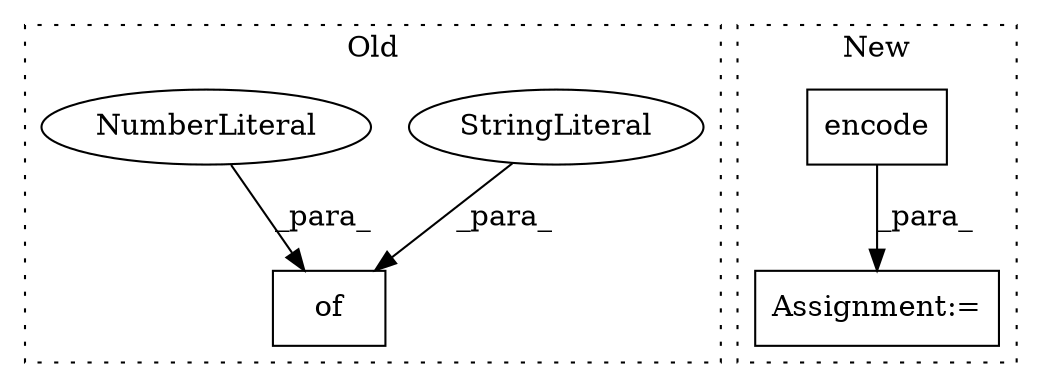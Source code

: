 digraph G {
subgraph cluster0 {
1 [label="of" a="32" s="1377,1439" l="3,1" shape="box"];
3 [label="StringLiteral" a="45" s="1399" l="16" shape="ellipse"];
5 [label="NumberLiteral" a="34" s="1416" l="3" shape="ellipse"];
label = "Old";
style="dotted";
}
subgraph cluster1 {
2 [label="encode" a="32" s="2319" l="8" shape="box"];
4 [label="Assignment:=" a="7" s="2353" l="1" shape="box"];
label = "New";
style="dotted";
}
2 -> 4 [label="_para_"];
3 -> 1 [label="_para_"];
5 -> 1 [label="_para_"];
}